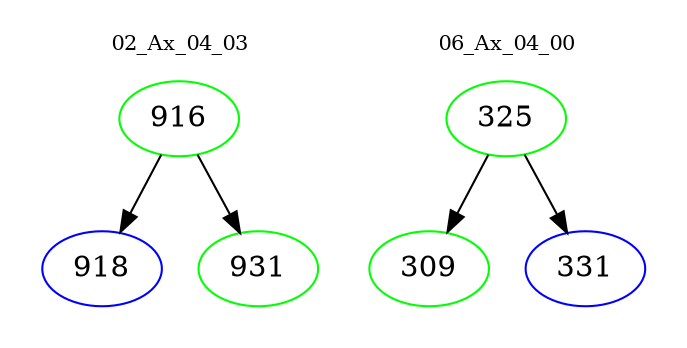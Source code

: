 digraph{
subgraph cluster_0 {
color = white
label = "02_Ax_04_03";
fontsize=10;
T0_916 [label="916", color="green"]
T0_916 -> T0_918 [color="black"]
T0_918 [label="918", color="blue"]
T0_916 -> T0_931 [color="black"]
T0_931 [label="931", color="green"]
}
subgraph cluster_1 {
color = white
label = "06_Ax_04_00";
fontsize=10;
T1_325 [label="325", color="green"]
T1_325 -> T1_309 [color="black"]
T1_309 [label="309", color="green"]
T1_325 -> T1_331 [color="black"]
T1_331 [label="331", color="blue"]
}
}
